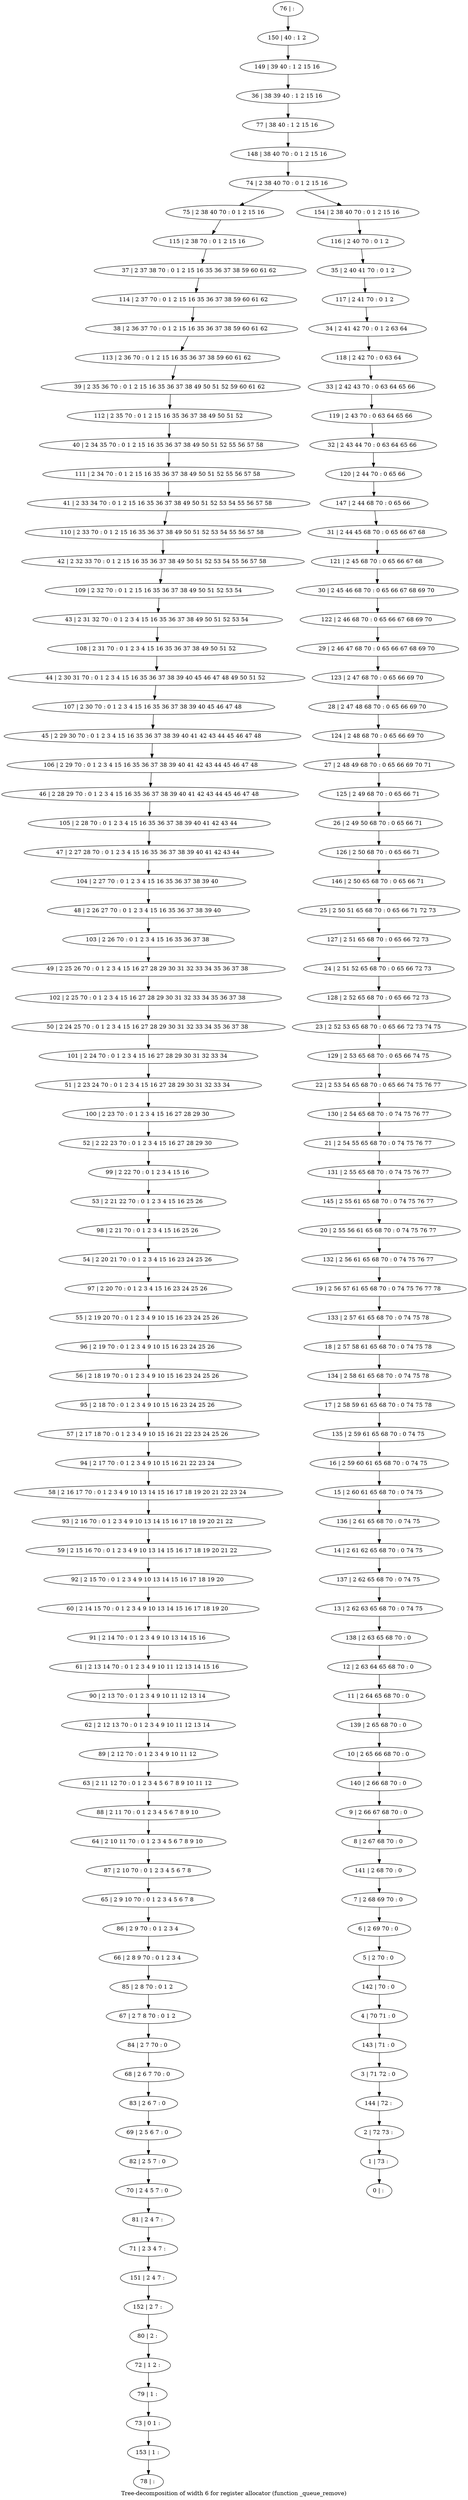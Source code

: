 digraph G {
graph [label="Tree-decomposition of width 6 for register allocator (function _queue_remove)"]
0[label="0 | : "];
1[label="1 | 73 : "];
2[label="2 | 72 73 : "];
3[label="3 | 71 72 : 0 "];
4[label="4 | 70 71 : 0 "];
5[label="5 | 2 70 : 0 "];
6[label="6 | 2 69 70 : 0 "];
7[label="7 | 2 68 69 70 : 0 "];
8[label="8 | 2 67 68 70 : 0 "];
9[label="9 | 2 66 67 68 70 : 0 "];
10[label="10 | 2 65 66 68 70 : 0 "];
11[label="11 | 2 64 65 68 70 : 0 "];
12[label="12 | 2 63 64 65 68 70 : 0 "];
13[label="13 | 2 62 63 65 68 70 : 0 74 75 "];
14[label="14 | 2 61 62 65 68 70 : 0 74 75 "];
15[label="15 | 2 60 61 65 68 70 : 0 74 75 "];
16[label="16 | 2 59 60 61 65 68 70 : 0 74 75 "];
17[label="17 | 2 58 59 61 65 68 70 : 0 74 75 78 "];
18[label="18 | 2 57 58 61 65 68 70 : 0 74 75 78 "];
19[label="19 | 2 56 57 61 65 68 70 : 0 74 75 76 77 78 "];
20[label="20 | 2 55 56 61 65 68 70 : 0 74 75 76 77 "];
21[label="21 | 2 54 55 65 68 70 : 0 74 75 76 77 "];
22[label="22 | 2 53 54 65 68 70 : 0 65 66 74 75 76 77 "];
23[label="23 | 2 52 53 65 68 70 : 0 65 66 72 73 74 75 "];
24[label="24 | 2 51 52 65 68 70 : 0 65 66 72 73 "];
25[label="25 | 2 50 51 65 68 70 : 0 65 66 71 72 73 "];
26[label="26 | 2 49 50 68 70 : 0 65 66 71 "];
27[label="27 | 2 48 49 68 70 : 0 65 66 69 70 71 "];
28[label="28 | 2 47 48 68 70 : 0 65 66 69 70 "];
29[label="29 | 2 46 47 68 70 : 0 65 66 67 68 69 70 "];
30[label="30 | 2 45 46 68 70 : 0 65 66 67 68 69 70 "];
31[label="31 | 2 44 45 68 70 : 0 65 66 67 68 "];
32[label="32 | 2 43 44 70 : 0 63 64 65 66 "];
33[label="33 | 2 42 43 70 : 0 63 64 65 66 "];
34[label="34 | 2 41 42 70 : 0 1 2 63 64 "];
35[label="35 | 2 40 41 70 : 0 1 2 "];
36[label="36 | 38 39 40 : 1 2 15 16 "];
37[label="37 | 2 37 38 70 : 0 1 2 15 16 35 36 37 38 59 60 61 62 "];
38[label="38 | 2 36 37 70 : 0 1 2 15 16 35 36 37 38 59 60 61 62 "];
39[label="39 | 2 35 36 70 : 0 1 2 15 16 35 36 37 38 49 50 51 52 59 60 61 62 "];
40[label="40 | 2 34 35 70 : 0 1 2 15 16 35 36 37 38 49 50 51 52 55 56 57 58 "];
41[label="41 | 2 33 34 70 : 0 1 2 15 16 35 36 37 38 49 50 51 52 53 54 55 56 57 58 "];
42[label="42 | 2 32 33 70 : 0 1 2 15 16 35 36 37 38 49 50 51 52 53 54 55 56 57 58 "];
43[label="43 | 2 31 32 70 : 0 1 2 3 4 15 16 35 36 37 38 49 50 51 52 53 54 "];
44[label="44 | 2 30 31 70 : 0 1 2 3 4 15 16 35 36 37 38 39 40 45 46 47 48 49 50 51 52 "];
45[label="45 | 2 29 30 70 : 0 1 2 3 4 15 16 35 36 37 38 39 40 41 42 43 44 45 46 47 48 "];
46[label="46 | 2 28 29 70 : 0 1 2 3 4 15 16 35 36 37 38 39 40 41 42 43 44 45 46 47 48 "];
47[label="47 | 2 27 28 70 : 0 1 2 3 4 15 16 35 36 37 38 39 40 41 42 43 44 "];
48[label="48 | 2 26 27 70 : 0 1 2 3 4 15 16 35 36 37 38 39 40 "];
49[label="49 | 2 25 26 70 : 0 1 2 3 4 15 16 27 28 29 30 31 32 33 34 35 36 37 38 "];
50[label="50 | 2 24 25 70 : 0 1 2 3 4 15 16 27 28 29 30 31 32 33 34 35 36 37 38 "];
51[label="51 | 2 23 24 70 : 0 1 2 3 4 15 16 27 28 29 30 31 32 33 34 "];
52[label="52 | 2 22 23 70 : 0 1 2 3 4 15 16 27 28 29 30 "];
53[label="53 | 2 21 22 70 : 0 1 2 3 4 15 16 25 26 "];
54[label="54 | 2 20 21 70 : 0 1 2 3 4 15 16 23 24 25 26 "];
55[label="55 | 2 19 20 70 : 0 1 2 3 4 9 10 15 16 23 24 25 26 "];
56[label="56 | 2 18 19 70 : 0 1 2 3 4 9 10 15 16 23 24 25 26 "];
57[label="57 | 2 17 18 70 : 0 1 2 3 4 9 10 15 16 21 22 23 24 25 26 "];
58[label="58 | 2 16 17 70 : 0 1 2 3 4 9 10 13 14 15 16 17 18 19 20 21 22 23 24 "];
59[label="59 | 2 15 16 70 : 0 1 2 3 4 9 10 13 14 15 16 17 18 19 20 21 22 "];
60[label="60 | 2 14 15 70 : 0 1 2 3 4 9 10 13 14 15 16 17 18 19 20 "];
61[label="61 | 2 13 14 70 : 0 1 2 3 4 9 10 11 12 13 14 15 16 "];
62[label="62 | 2 12 13 70 : 0 1 2 3 4 9 10 11 12 13 14 "];
63[label="63 | 2 11 12 70 : 0 1 2 3 4 5 6 7 8 9 10 11 12 "];
64[label="64 | 2 10 11 70 : 0 1 2 3 4 5 6 7 8 9 10 "];
65[label="65 | 2 9 10 70 : 0 1 2 3 4 5 6 7 8 "];
66[label="66 | 2 8 9 70 : 0 1 2 3 4 "];
67[label="67 | 2 7 8 70 : 0 1 2 "];
68[label="68 | 2 6 7 70 : 0 "];
69[label="69 | 2 5 6 7 : 0 "];
70[label="70 | 2 4 5 7 : 0 "];
71[label="71 | 2 3 4 7 : "];
72[label="72 | 1 2 : "];
73[label="73 | 0 1 : "];
74[label="74 | 2 38 40 70 : 0 1 2 15 16 "];
75[label="75 | 2 38 40 70 : 0 1 2 15 16 "];
76[label="76 | : "];
77[label="77 | 38 40 : 1 2 15 16 "];
78[label="78 | : "];
79[label="79 | 1 : "];
80[label="80 | 2 : "];
81[label="81 | 2 4 7 : "];
82[label="82 | 2 5 7 : 0 "];
83[label="83 | 2 6 7 : 0 "];
84[label="84 | 2 7 70 : 0 "];
85[label="85 | 2 8 70 : 0 1 2 "];
86[label="86 | 2 9 70 : 0 1 2 3 4 "];
87[label="87 | 2 10 70 : 0 1 2 3 4 5 6 7 8 "];
88[label="88 | 2 11 70 : 0 1 2 3 4 5 6 7 8 9 10 "];
89[label="89 | 2 12 70 : 0 1 2 3 4 9 10 11 12 "];
90[label="90 | 2 13 70 : 0 1 2 3 4 9 10 11 12 13 14 "];
91[label="91 | 2 14 70 : 0 1 2 3 4 9 10 13 14 15 16 "];
92[label="92 | 2 15 70 : 0 1 2 3 4 9 10 13 14 15 16 17 18 19 20 "];
93[label="93 | 2 16 70 : 0 1 2 3 4 9 10 13 14 15 16 17 18 19 20 21 22 "];
94[label="94 | 2 17 70 : 0 1 2 3 4 9 10 15 16 21 22 23 24 "];
95[label="95 | 2 18 70 : 0 1 2 3 4 9 10 15 16 23 24 25 26 "];
96[label="96 | 2 19 70 : 0 1 2 3 4 9 10 15 16 23 24 25 26 "];
97[label="97 | 2 20 70 : 0 1 2 3 4 15 16 23 24 25 26 "];
98[label="98 | 2 21 70 : 0 1 2 3 4 15 16 25 26 "];
99[label="99 | 2 22 70 : 0 1 2 3 4 15 16 "];
100[label="100 | 2 23 70 : 0 1 2 3 4 15 16 27 28 29 30 "];
101[label="101 | 2 24 70 : 0 1 2 3 4 15 16 27 28 29 30 31 32 33 34 "];
102[label="102 | 2 25 70 : 0 1 2 3 4 15 16 27 28 29 30 31 32 33 34 35 36 37 38 "];
103[label="103 | 2 26 70 : 0 1 2 3 4 15 16 35 36 37 38 "];
104[label="104 | 2 27 70 : 0 1 2 3 4 15 16 35 36 37 38 39 40 "];
105[label="105 | 2 28 70 : 0 1 2 3 4 15 16 35 36 37 38 39 40 41 42 43 44 "];
106[label="106 | 2 29 70 : 0 1 2 3 4 15 16 35 36 37 38 39 40 41 42 43 44 45 46 47 48 "];
107[label="107 | 2 30 70 : 0 1 2 3 4 15 16 35 36 37 38 39 40 45 46 47 48 "];
108[label="108 | 2 31 70 : 0 1 2 3 4 15 16 35 36 37 38 49 50 51 52 "];
109[label="109 | 2 32 70 : 0 1 2 15 16 35 36 37 38 49 50 51 52 53 54 "];
110[label="110 | 2 33 70 : 0 1 2 15 16 35 36 37 38 49 50 51 52 53 54 55 56 57 58 "];
111[label="111 | 2 34 70 : 0 1 2 15 16 35 36 37 38 49 50 51 52 55 56 57 58 "];
112[label="112 | 2 35 70 : 0 1 2 15 16 35 36 37 38 49 50 51 52 "];
113[label="113 | 2 36 70 : 0 1 2 15 16 35 36 37 38 59 60 61 62 "];
114[label="114 | 2 37 70 : 0 1 2 15 16 35 36 37 38 59 60 61 62 "];
115[label="115 | 2 38 70 : 0 1 2 15 16 "];
116[label="116 | 2 40 70 : 0 1 2 "];
117[label="117 | 2 41 70 : 0 1 2 "];
118[label="118 | 2 42 70 : 0 63 64 "];
119[label="119 | 2 43 70 : 0 63 64 65 66 "];
120[label="120 | 2 44 70 : 0 65 66 "];
121[label="121 | 2 45 68 70 : 0 65 66 67 68 "];
122[label="122 | 2 46 68 70 : 0 65 66 67 68 69 70 "];
123[label="123 | 2 47 68 70 : 0 65 66 69 70 "];
124[label="124 | 2 48 68 70 : 0 65 66 69 70 "];
125[label="125 | 2 49 68 70 : 0 65 66 71 "];
126[label="126 | 2 50 68 70 : 0 65 66 71 "];
127[label="127 | 2 51 65 68 70 : 0 65 66 72 73 "];
128[label="128 | 2 52 65 68 70 : 0 65 66 72 73 "];
129[label="129 | 2 53 65 68 70 : 0 65 66 74 75 "];
130[label="130 | 2 54 65 68 70 : 0 74 75 76 77 "];
131[label="131 | 2 55 65 68 70 : 0 74 75 76 77 "];
132[label="132 | 2 56 61 65 68 70 : 0 74 75 76 77 "];
133[label="133 | 2 57 61 65 68 70 : 0 74 75 78 "];
134[label="134 | 2 58 61 65 68 70 : 0 74 75 78 "];
135[label="135 | 2 59 61 65 68 70 : 0 74 75 "];
136[label="136 | 2 61 65 68 70 : 0 74 75 "];
137[label="137 | 2 62 65 68 70 : 0 74 75 "];
138[label="138 | 2 63 65 68 70 : 0 "];
139[label="139 | 2 65 68 70 : 0 "];
140[label="140 | 2 66 68 70 : 0 "];
141[label="141 | 2 68 70 : 0 "];
142[label="142 | 70 : 0 "];
143[label="143 | 71 : 0 "];
144[label="144 | 72 : "];
145[label="145 | 2 55 61 65 68 70 : 0 74 75 76 77 "];
146[label="146 | 2 50 65 68 70 : 0 65 66 71 "];
147[label="147 | 2 44 68 70 : 0 65 66 "];
148[label="148 | 38 40 70 : 0 1 2 15 16 "];
149[label="149 | 39 40 : 1 2 15 16 "];
150[label="150 | 40 : 1 2 "];
151[label="151 | 2 4 7 : "];
152[label="152 | 2 7 : "];
153[label="153 | 1 : "];
154[label="154 | 2 38 40 70 : 0 1 2 15 16 "];
79->73 ;
72->79 ;
80->72 ;
81->71 ;
70->81 ;
82->70 ;
69->82 ;
83->69 ;
68->83 ;
84->68 ;
67->84 ;
85->67 ;
66->85 ;
86->66 ;
65->86 ;
87->65 ;
64->87 ;
88->64 ;
63->88 ;
89->63 ;
62->89 ;
90->62 ;
61->90 ;
91->61 ;
60->91 ;
92->60 ;
59->92 ;
93->59 ;
58->93 ;
94->58 ;
57->94 ;
95->57 ;
56->95 ;
96->56 ;
55->96 ;
97->55 ;
54->97 ;
98->54 ;
53->98 ;
99->53 ;
52->99 ;
100->52 ;
51->100 ;
101->51 ;
50->101 ;
102->50 ;
49->102 ;
103->49 ;
48->103 ;
104->48 ;
47->104 ;
105->47 ;
46->105 ;
106->46 ;
45->106 ;
107->45 ;
44->107 ;
108->44 ;
43->108 ;
109->43 ;
42->109 ;
110->42 ;
41->110 ;
111->41 ;
40->111 ;
112->40 ;
39->112 ;
113->39 ;
38->113 ;
114->38 ;
37->114 ;
115->37 ;
75->115 ;
71->151 ;
152->80 ;
151->152 ;
153->78 ;
73->153 ;
76->150 ;
150->149 ;
149->36 ;
36->77 ;
77->148 ;
148->74 ;
116->35 ;
35->117 ;
117->34 ;
34->118 ;
118->33 ;
33->119 ;
119->32 ;
32->120 ;
120->147 ;
147->31 ;
31->121 ;
121->30 ;
30->122 ;
122->29 ;
29->123 ;
123->28 ;
28->124 ;
124->27 ;
27->125 ;
125->26 ;
26->126 ;
126->146 ;
146->25 ;
25->127 ;
127->24 ;
24->128 ;
128->23 ;
23->129 ;
129->22 ;
22->130 ;
130->21 ;
21->131 ;
131->145 ;
145->20 ;
20->132 ;
132->19 ;
19->133 ;
133->18 ;
18->134 ;
134->17 ;
17->135 ;
135->16 ;
16->15 ;
15->136 ;
136->14 ;
14->137 ;
137->13 ;
13->138 ;
138->12 ;
12->11 ;
11->139 ;
139->10 ;
10->140 ;
140->9 ;
9->8 ;
8->141 ;
141->7 ;
7->6 ;
6->5 ;
5->142 ;
142->4 ;
4->143 ;
143->3 ;
3->144 ;
144->2 ;
2->1 ;
1->0 ;
154->116 ;
74->75 ;
74->154 ;
}
